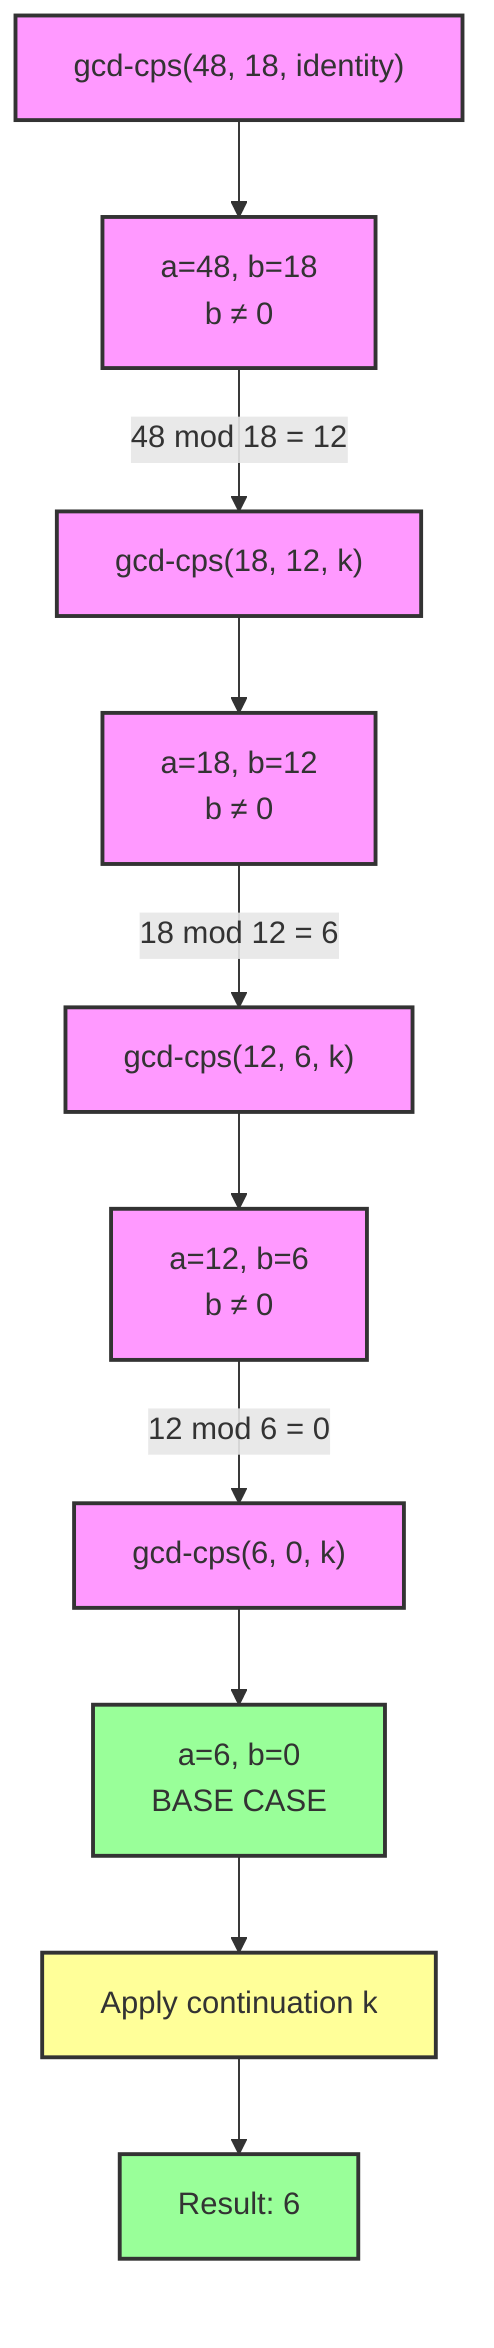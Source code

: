 graph TD
    classDef baseCase fill:#9f9,stroke:#333,stroke-width:2px
    classDef recursive fill:#f9f,stroke:#333,stroke-width:2px
    classDef continuation fill:#ff9,stroke:#333,stroke-width:2px

    START["gcd-cps(48, 18, identity)"]:::recursive
    G1["a=48, b=18<br/>b ≠ 0"]:::recursive
    G2["gcd-cps(18, 12, k)"]:::recursive
    G3["a=18, b=12<br/>b ≠ 0"]:::recursive
    G4["gcd-cps(12, 6, k)"]:::recursive
    G5["a=12, b=6<br/>b ≠ 0"]:::recursive
    G6["gcd-cps(6, 0, k)"]:::recursive
    G7["a=6, b=0<br/>BASE CASE"]:::baseCase
    CONT["Apply continuation k"]:::continuation
    RESULT["Result: 6"]:::baseCase

    START --> G1
    G1 -->|"48 mod 18 = 12"| G2
    G2 --> G3
    G3 -->|"18 mod 12 = 6"| G4
    G4 --> G5
    G5 -->|"12 mod 6 = 0"| G6
    G6 --> G7
    G7 --> CONT
    CONT --> RESULT